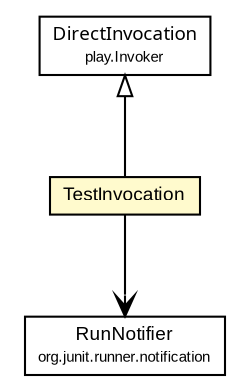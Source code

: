 #!/usr/local/bin/dot
#
# Class diagram 
# Generated by UmlGraph version 4.6 (http://www.spinellis.gr/sw/umlgraph)
#

digraph G {
	edge [fontname="arial",fontsize=10,labelfontname="arial",labelfontsize=10];
	node [fontname="arial",fontsize=10,shape=plaintext];
	// com.google.code.play.surefire.junit4.TestInvocation
	c4059 [label=<<table border="0" cellborder="1" cellspacing="0" cellpadding="2" port="p" bgcolor="lemonChiffon" href="./TestInvocation.html">
		<tr><td><table border="0" cellspacing="0" cellpadding="1">
			<tr><td> TestInvocation </td></tr>
		</table></td></tr>
		</table>>, fontname="arial", fontcolor="black", fontsize=9.0];
	//com.google.code.play.surefire.junit4.TestInvocation extends play.Invoker.DirectInvocation
	c4065:p -> c4059:p [dir=back,arrowtail=empty];
	// com.google.code.play.surefire.junit4.TestInvocation NAVASSOC org.junit.runner.notification.RunNotifier
	c4059:p -> c4067:p [taillabel="", label="", headlabel="", fontname="arial", fontcolor="black", fontsize=10.0, color="black", arrowhead=open];
	// org.junit.runner.notification.RunNotifier
	c4067 [label=<<table border="0" cellborder="1" cellspacing="0" cellpadding="2" port="p" href="http://java.sun.com/j2se/1.4.2/docs/api/org/junit/runner/notification/RunNotifier.html">
		<tr><td><table border="0" cellspacing="0" cellpadding="1">
			<tr><td> RunNotifier </td></tr>
			<tr><td><font point-size="7.0"> org.junit.runner.notification </font></td></tr>
		</table></td></tr>
		</table>>, fontname="arial", fontcolor="black", fontsize=9.0];
	// play.Invoker.DirectInvocation
	c4065 [label=<<table border="0" cellborder="1" cellspacing="0" cellpadding="2" port="p" href="http://java.sun.com/j2se/1.4.2/docs/api/play/Invoker/DirectInvocation.html">
		<tr><td><table border="0" cellspacing="0" cellpadding="1">
			<tr><td><font face="ariali"> DirectInvocation </font></td></tr>
			<tr><td><font point-size="7.0"> play.Invoker </font></td></tr>
		</table></td></tr>
		</table>>, fontname="arial", fontcolor="black", fontsize=9.0];
}

